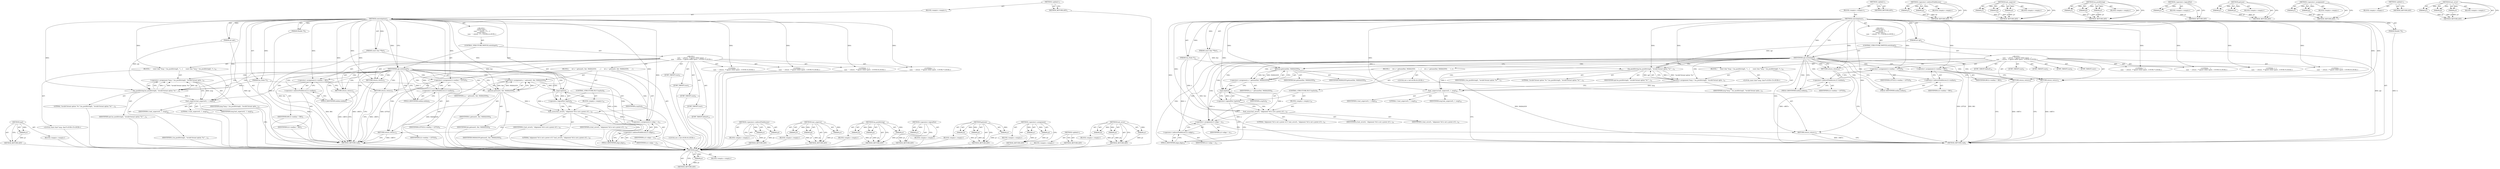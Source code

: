 digraph "luaL_error" {
vulnerable_125 [label=<(METHOD,isp2)>];
vulnerable_126 [label=<(PARAM,p1)>];
vulnerable_127 [label=<(BLOCK,&lt;empty&gt;,&lt;empty&gt;)>];
vulnerable_128 [label=<(METHOD_RETURN,ANY)>];
vulnerable_6 [label=<(METHOD,&lt;global&gt;)<SUB>1</SUB>>];
vulnerable_7 [label=<(BLOCK,&lt;empty&gt;,&lt;empty&gt;)<SUB>1</SUB>>];
vulnerable_8 [label=<(METHOD,controloptions)<SUB>1</SUB>>];
vulnerable_9 [label=<(PARAM,lua_State *L)<SUB>1</SUB>>];
vulnerable_10 [label=<(PARAM,int opt)<SUB>1</SUB>>];
vulnerable_11 [label=<(PARAM,const char **fmt)<SUB>1</SUB>>];
vulnerable_12 [label=<(PARAM,Header *h)<SUB>2</SUB>>];
vulnerable_13 [label="<(BLOCK,{
  switch (opt) {
    case  ' ': return;  /* i...,{
  switch (opt) {
    case  ' ': return;  /* i...)<SUB>2</SUB>>"];
vulnerable_14 [label=<(CONTROL_STRUCTURE,SWITCH,switch(opt))<SUB>3</SUB>>];
vulnerable_15 [label=<(IDENTIFIER,opt,switch(opt))<SUB>3</SUB>>];
vulnerable_16 [label="<(BLOCK,{
    case  ' ': return;  /* ignore white space...,{
    case  ' ': return;  /* ignore white space...)<SUB>3</SUB>>"];
vulnerable_17 [label=<(JUMP_TARGET,case)<SUB>4</SUB>>];
vulnerable_18 [label="<(LITERAL,' ',{
    case  ' ': return;  /* ignore white space...)<SUB>4</SUB>>"];
vulnerable_19 [label=<(RETURN,return;,return;)<SUB>4</SUB>>];
vulnerable_20 [label=<(JUMP_TARGET,case)<SUB>5</SUB>>];
vulnerable_21 [label="<(LITERAL,'&gt;',{
    case  ' ': return;  /* ignore white space...)<SUB>5</SUB>>"];
vulnerable_22 [label=<(&lt;operator&gt;.assignment,h-&gt;endian = BIG)<SUB>5</SUB>>];
vulnerable_23 [label=<(&lt;operator&gt;.indirectFieldAccess,h-&gt;endian)<SUB>5</SUB>>];
vulnerable_24 [label=<(IDENTIFIER,h,h-&gt;endian = BIG)<SUB>5</SUB>>];
vulnerable_25 [label=<(FIELD_IDENTIFIER,endian,endian)<SUB>5</SUB>>];
vulnerable_26 [label=<(IDENTIFIER,BIG,h-&gt;endian = BIG)<SUB>5</SUB>>];
vulnerable_27 [label=<(RETURN,return;,return;)<SUB>5</SUB>>];
vulnerable_28 [label=<(JUMP_TARGET,case)<SUB>6</SUB>>];
vulnerable_29 [label="<(LITERAL,'&lt;',{
    case  ' ': return;  /* ignore white space...)<SUB>6</SUB>>"];
vulnerable_30 [label=<(&lt;operator&gt;.assignment,h-&gt;endian = LITTLE)<SUB>6</SUB>>];
vulnerable_31 [label=<(&lt;operator&gt;.indirectFieldAccess,h-&gt;endian)<SUB>6</SUB>>];
vulnerable_32 [label=<(IDENTIFIER,h,h-&gt;endian = LITTLE)<SUB>6</SUB>>];
vulnerable_33 [label=<(FIELD_IDENTIFIER,endian,endian)<SUB>6</SUB>>];
vulnerable_34 [label=<(IDENTIFIER,LITTLE,h-&gt;endian = LITTLE)<SUB>6</SUB>>];
vulnerable_35 [label=<(RETURN,return;,return;)<SUB>6</SUB>>];
vulnerable_36 [label=<(JUMP_TARGET,case)<SUB>7</SUB>>];
vulnerable_37 [label="<(LITERAL,'!',{
    case  ' ': return;  /* ignore white space...)<SUB>7</SUB>>"];
vulnerable_38 [label=<(BLOCK,{
      int a = getnum(L, fmt, MAXALIGN);
     ...,{
      int a = getnum(L, fmt, MAXALIGN);
     ...)<SUB>7</SUB>>];
vulnerable_39 [label="<(LOCAL,int a: int)<SUB>8</SUB>>"];
vulnerable_40 [label=<(&lt;operator&gt;.assignment,a = getnum(L, fmt, MAXALIGN))<SUB>8</SUB>>];
vulnerable_41 [label=<(IDENTIFIER,a,a = getnum(L, fmt, MAXALIGN))<SUB>8</SUB>>];
vulnerable_42 [label=<(getnum,getnum(L, fmt, MAXALIGN))<SUB>8</SUB>>];
vulnerable_43 [label=<(IDENTIFIER,L,getnum(L, fmt, MAXALIGN))<SUB>8</SUB>>];
vulnerable_44 [label=<(IDENTIFIER,fmt,getnum(L, fmt, MAXALIGN))<SUB>8</SUB>>];
vulnerable_45 [label=<(IDENTIFIER,MAXALIGN,getnum(L, fmt, MAXALIGN))<SUB>8</SUB>>];
vulnerable_46 [label=<(CONTROL_STRUCTURE,IF,if (!isp2(a)))<SUB>9</SUB>>];
vulnerable_47 [label=<(&lt;operator&gt;.logicalNot,!isp2(a))<SUB>9</SUB>>];
vulnerable_48 [label=<(isp2,isp2(a))<SUB>9</SUB>>];
vulnerable_49 [label=<(IDENTIFIER,a,isp2(a))<SUB>9</SUB>>];
vulnerable_50 [label=<(BLOCK,&lt;empty&gt;,&lt;empty&gt;)<SUB>10</SUB>>];
vulnerable_51 [label=<(luaL_error,luaL_error(L, &quot;alignment %d is not a power of 2...)<SUB>10</SUB>>];
vulnerable_52 [label=<(IDENTIFIER,L,luaL_error(L, &quot;alignment %d is not a power of 2...)<SUB>10</SUB>>];
vulnerable_53 [label=<(LITERAL,&quot;alignment %d is not a power of 2&quot;,luaL_error(L, &quot;alignment %d is not a power of 2...)<SUB>10</SUB>>];
vulnerable_54 [label=<(IDENTIFIER,a,luaL_error(L, &quot;alignment %d is not a power of 2...)<SUB>10</SUB>>];
vulnerable_55 [label=<(&lt;operator&gt;.assignment,h-&gt;align = a)<SUB>11</SUB>>];
vulnerable_56 [label=<(&lt;operator&gt;.indirectFieldAccess,h-&gt;align)<SUB>11</SUB>>];
vulnerable_57 [label=<(IDENTIFIER,h,h-&gt;align = a)<SUB>11</SUB>>];
vulnerable_58 [label=<(FIELD_IDENTIFIER,align,align)<SUB>11</SUB>>];
vulnerable_59 [label=<(IDENTIFIER,a,h-&gt;align = a)<SUB>11</SUB>>];
vulnerable_60 [label=<(RETURN,return;,return;)<SUB>12</SUB>>];
vulnerable_61 [label=<(JUMP_TARGET,default)<SUB>14</SUB>>];
vulnerable_62 [label=<(BLOCK,{
      const char *msg = lua_pushfstring(L, &quot;i...,{
      const char *msg = lua_pushfstring(L, &quot;i...)<SUB>14</SUB>>];
vulnerable_63 [label="<(LOCAL,const char* msg: char*)<SUB>15</SUB>>"];
vulnerable_64 [label=<(&lt;operator&gt;.assignment,*msg = lua_pushfstring(L, &quot;invalid format optio...)<SUB>15</SUB>>];
vulnerable_65 [label=<(IDENTIFIER,msg,*msg = lua_pushfstring(L, &quot;invalid format optio...)<SUB>15</SUB>>];
vulnerable_66 [label=<(lua_pushfstring,lua_pushfstring(L, &quot;invalid format option '%c'&quot;...)<SUB>15</SUB>>];
vulnerable_67 [label=<(IDENTIFIER,L,lua_pushfstring(L, &quot;invalid format option '%c'&quot;...)<SUB>15</SUB>>];
vulnerable_68 [label=<(LITERAL,&quot;invalid format option '%c'&quot;,lua_pushfstring(L, &quot;invalid format option '%c'&quot;...)<SUB>15</SUB>>];
vulnerable_69 [label=<(IDENTIFIER,opt,lua_pushfstring(L, &quot;invalid format option '%c'&quot;...)<SUB>15</SUB>>];
vulnerable_70 [label=<(luaL_argerror,luaL_argerror(L, 1, msg))<SUB>16</SUB>>];
vulnerable_71 [label=<(IDENTIFIER,L,luaL_argerror(L, 1, msg))<SUB>16</SUB>>];
vulnerable_72 [label=<(LITERAL,1,luaL_argerror(L, 1, msg))<SUB>16</SUB>>];
vulnerable_73 [label=<(IDENTIFIER,msg,luaL_argerror(L, 1, msg))<SUB>16</SUB>>];
vulnerable_74 [label=<(METHOD_RETURN,void)<SUB>1</SUB>>];
vulnerable_76 [label=<(METHOD_RETURN,ANY)<SUB>1</SUB>>];
vulnerable_110 [label=<(METHOD,&lt;operator&gt;.indirectFieldAccess)>];
vulnerable_111 [label=<(PARAM,p1)>];
vulnerable_112 [label=<(PARAM,p2)>];
vulnerable_113 [label=<(BLOCK,&lt;empty&gt;,&lt;empty&gt;)>];
vulnerable_114 [label=<(METHOD_RETURN,ANY)>];
vulnerable_141 [label=<(METHOD,luaL_argerror)>];
vulnerable_142 [label=<(PARAM,p1)>];
vulnerable_143 [label=<(PARAM,p2)>];
vulnerable_144 [label=<(PARAM,p3)>];
vulnerable_145 [label=<(BLOCK,&lt;empty&gt;,&lt;empty&gt;)>];
vulnerable_146 [label=<(METHOD_RETURN,ANY)>];
vulnerable_135 [label=<(METHOD,lua_pushfstring)>];
vulnerable_136 [label=<(PARAM,p1)>];
vulnerable_137 [label=<(PARAM,p2)>];
vulnerable_138 [label=<(PARAM,p3)>];
vulnerable_139 [label=<(BLOCK,&lt;empty&gt;,&lt;empty&gt;)>];
vulnerable_140 [label=<(METHOD_RETURN,ANY)>];
vulnerable_121 [label=<(METHOD,&lt;operator&gt;.logicalNot)>];
vulnerable_122 [label=<(PARAM,p1)>];
vulnerable_123 [label=<(BLOCK,&lt;empty&gt;,&lt;empty&gt;)>];
vulnerable_124 [label=<(METHOD_RETURN,ANY)>];
vulnerable_115 [label=<(METHOD,getnum)>];
vulnerable_116 [label=<(PARAM,p1)>];
vulnerable_117 [label=<(PARAM,p2)>];
vulnerable_118 [label=<(PARAM,p3)>];
vulnerable_119 [label=<(BLOCK,&lt;empty&gt;,&lt;empty&gt;)>];
vulnerable_120 [label=<(METHOD_RETURN,ANY)>];
vulnerable_105 [label=<(METHOD,&lt;operator&gt;.assignment)>];
vulnerable_106 [label=<(PARAM,p1)>];
vulnerable_107 [label=<(PARAM,p2)>];
vulnerable_108 [label=<(BLOCK,&lt;empty&gt;,&lt;empty&gt;)>];
vulnerable_109 [label=<(METHOD_RETURN,ANY)>];
vulnerable_99 [label=<(METHOD,&lt;global&gt;)<SUB>1</SUB>>];
vulnerable_100 [label=<(BLOCK,&lt;empty&gt;,&lt;empty&gt;)>];
vulnerable_101 [label=<(METHOD_RETURN,ANY)>];
vulnerable_129 [label=<(METHOD,luaL_error)>];
vulnerable_130 [label=<(PARAM,p1)>];
vulnerable_131 [label=<(PARAM,p2)>];
vulnerable_132 [label=<(PARAM,p3)>];
vulnerable_133 [label=<(BLOCK,&lt;empty&gt;,&lt;empty&gt;)>];
vulnerable_134 [label=<(METHOD_RETURN,ANY)>];
fixed_123 [label=<(METHOD,isp2)>];
fixed_124 [label=<(PARAM,p1)>];
fixed_125 [label=<(BLOCK,&lt;empty&gt;,&lt;empty&gt;)>];
fixed_126 [label=<(METHOD_RETURN,ANY)>];
fixed_6 [label=<(METHOD,&lt;global&gt;)<SUB>1</SUB>>];
fixed_7 [label=<(BLOCK,&lt;empty&gt;,&lt;empty&gt;)<SUB>1</SUB>>];
fixed_8 [label=<(METHOD,controloptions)<SUB>1</SUB>>];
fixed_9 [label=<(PARAM,lua_State *L)<SUB>1</SUB>>];
fixed_10 [label=<(PARAM,int opt)<SUB>1</SUB>>];
fixed_11 [label=<(PARAM,const char **fmt)<SUB>1</SUB>>];
fixed_12 [label=<(PARAM,Header *h)<SUB>2</SUB>>];
fixed_13 [label="<(BLOCK,{
  switch (opt) {
    case  ' ': return;  /* i...,{
  switch (opt) {
    case  ' ': return;  /* i...)<SUB>2</SUB>>"];
fixed_14 [label=<(CONTROL_STRUCTURE,SWITCH,switch(opt))<SUB>3</SUB>>];
fixed_15 [label=<(IDENTIFIER,opt,switch(opt))<SUB>3</SUB>>];
fixed_16 [label="<(BLOCK,{
    case  ' ': return;  /* ignore white space...,{
    case  ' ': return;  /* ignore white space...)<SUB>3</SUB>>"];
fixed_17 [label=<(JUMP_TARGET,case)<SUB>4</SUB>>];
fixed_18 [label="<(LITERAL,' ',{
    case  ' ': return;  /* ignore white space...)<SUB>4</SUB>>"];
fixed_19 [label=<(RETURN,return;,return;)<SUB>4</SUB>>];
fixed_20 [label=<(JUMP_TARGET,case)<SUB>5</SUB>>];
fixed_21 [label="<(LITERAL,'&gt;',{
    case  ' ': return;  /* ignore white space...)<SUB>5</SUB>>"];
fixed_22 [label=<(&lt;operator&gt;.assignment,h-&gt;endian = BIG)<SUB>5</SUB>>];
fixed_23 [label=<(&lt;operator&gt;.indirectFieldAccess,h-&gt;endian)<SUB>5</SUB>>];
fixed_24 [label=<(IDENTIFIER,h,h-&gt;endian = BIG)<SUB>5</SUB>>];
fixed_25 [label=<(FIELD_IDENTIFIER,endian,endian)<SUB>5</SUB>>];
fixed_26 [label=<(IDENTIFIER,BIG,h-&gt;endian = BIG)<SUB>5</SUB>>];
fixed_27 [label=<(RETURN,return;,return;)<SUB>5</SUB>>];
fixed_28 [label=<(JUMP_TARGET,case)<SUB>6</SUB>>];
fixed_29 [label="<(LITERAL,'&lt;',{
    case  ' ': return;  /* ignore white space...)<SUB>6</SUB>>"];
fixed_30 [label=<(&lt;operator&gt;.assignment,h-&gt;endian = LITTLE)<SUB>6</SUB>>];
fixed_31 [label=<(&lt;operator&gt;.indirectFieldAccess,h-&gt;endian)<SUB>6</SUB>>];
fixed_32 [label=<(IDENTIFIER,h,h-&gt;endian = LITTLE)<SUB>6</SUB>>];
fixed_33 [label=<(FIELD_IDENTIFIER,endian,endian)<SUB>6</SUB>>];
fixed_34 [label=<(IDENTIFIER,LITTLE,h-&gt;endian = LITTLE)<SUB>6</SUB>>];
fixed_35 [label=<(RETURN,return;,return;)<SUB>6</SUB>>];
fixed_36 [label=<(JUMP_TARGET,case)<SUB>7</SUB>>];
fixed_37 [label="<(LITERAL,'!',{
    case  ' ': return;  /* ignore white space...)<SUB>7</SUB>>"];
fixed_38 [label=<(BLOCK,{
      int a = getnum(fmt, MAXALIGN);
       i...,{
      int a = getnum(fmt, MAXALIGN);
       i...)<SUB>7</SUB>>];
fixed_39 [label="<(LOCAL,int a: int)<SUB>8</SUB>>"];
fixed_40 [label=<(&lt;operator&gt;.assignment,a = getnum(fmt, MAXALIGN))<SUB>8</SUB>>];
fixed_41 [label=<(IDENTIFIER,a,a = getnum(fmt, MAXALIGN))<SUB>8</SUB>>];
fixed_42 [label=<(getnum,getnum(fmt, MAXALIGN))<SUB>8</SUB>>];
fixed_43 [label=<(IDENTIFIER,fmt,getnum(fmt, MAXALIGN))<SUB>8</SUB>>];
fixed_44 [label=<(IDENTIFIER,MAXALIGN,getnum(fmt, MAXALIGN))<SUB>8</SUB>>];
fixed_45 [label=<(CONTROL_STRUCTURE,IF,if (!isp2(a)))<SUB>9</SUB>>];
fixed_46 [label=<(&lt;operator&gt;.logicalNot,!isp2(a))<SUB>9</SUB>>];
fixed_47 [label=<(isp2,isp2(a))<SUB>9</SUB>>];
fixed_48 [label=<(IDENTIFIER,a,isp2(a))<SUB>9</SUB>>];
fixed_49 [label=<(BLOCK,&lt;empty&gt;,&lt;empty&gt;)<SUB>10</SUB>>];
fixed_50 [label=<(luaL_error,luaL_error(L, &quot;alignment %d is not a power of 2...)<SUB>10</SUB>>];
fixed_51 [label=<(IDENTIFIER,L,luaL_error(L, &quot;alignment %d is not a power of 2...)<SUB>10</SUB>>];
fixed_52 [label=<(LITERAL,&quot;alignment %d is not a power of 2&quot;,luaL_error(L, &quot;alignment %d is not a power of 2...)<SUB>10</SUB>>];
fixed_53 [label=<(IDENTIFIER,a,luaL_error(L, &quot;alignment %d is not a power of 2...)<SUB>10</SUB>>];
fixed_54 [label=<(&lt;operator&gt;.assignment,h-&gt;align = a)<SUB>11</SUB>>];
fixed_55 [label=<(&lt;operator&gt;.indirectFieldAccess,h-&gt;align)<SUB>11</SUB>>];
fixed_56 [label=<(IDENTIFIER,h,h-&gt;align = a)<SUB>11</SUB>>];
fixed_57 [label=<(FIELD_IDENTIFIER,align,align)<SUB>11</SUB>>];
fixed_58 [label=<(IDENTIFIER,a,h-&gt;align = a)<SUB>11</SUB>>];
fixed_59 [label=<(RETURN,return;,return;)<SUB>12</SUB>>];
fixed_60 [label=<(JUMP_TARGET,default)<SUB>14</SUB>>];
fixed_61 [label=<(BLOCK,{
      const char *msg = lua_pushfstring(L, &quot;i...,{
      const char *msg = lua_pushfstring(L, &quot;i...)<SUB>14</SUB>>];
fixed_62 [label="<(LOCAL,const char* msg: char*)<SUB>15</SUB>>"];
fixed_63 [label=<(&lt;operator&gt;.assignment,*msg = lua_pushfstring(L, &quot;invalid format optio...)<SUB>15</SUB>>];
fixed_64 [label=<(IDENTIFIER,msg,*msg = lua_pushfstring(L, &quot;invalid format optio...)<SUB>15</SUB>>];
fixed_65 [label=<(lua_pushfstring,lua_pushfstring(L, &quot;invalid format option '%c'&quot;...)<SUB>15</SUB>>];
fixed_66 [label=<(IDENTIFIER,L,lua_pushfstring(L, &quot;invalid format option '%c'&quot;...)<SUB>15</SUB>>];
fixed_67 [label=<(LITERAL,&quot;invalid format option '%c'&quot;,lua_pushfstring(L, &quot;invalid format option '%c'&quot;...)<SUB>15</SUB>>];
fixed_68 [label=<(IDENTIFIER,opt,lua_pushfstring(L, &quot;invalid format option '%c'&quot;...)<SUB>15</SUB>>];
fixed_69 [label=<(luaL_argerror,luaL_argerror(L, 1, msg))<SUB>16</SUB>>];
fixed_70 [label=<(IDENTIFIER,L,luaL_argerror(L, 1, msg))<SUB>16</SUB>>];
fixed_71 [label=<(LITERAL,1,luaL_argerror(L, 1, msg))<SUB>16</SUB>>];
fixed_72 [label=<(IDENTIFIER,msg,luaL_argerror(L, 1, msg))<SUB>16</SUB>>];
fixed_73 [label=<(METHOD_RETURN,void)<SUB>1</SUB>>];
fixed_75 [label=<(METHOD_RETURN,ANY)<SUB>1</SUB>>];
fixed_109 [label=<(METHOD,&lt;operator&gt;.indirectFieldAccess)>];
fixed_110 [label=<(PARAM,p1)>];
fixed_111 [label=<(PARAM,p2)>];
fixed_112 [label=<(BLOCK,&lt;empty&gt;,&lt;empty&gt;)>];
fixed_113 [label=<(METHOD_RETURN,ANY)>];
fixed_139 [label=<(METHOD,luaL_argerror)>];
fixed_140 [label=<(PARAM,p1)>];
fixed_141 [label=<(PARAM,p2)>];
fixed_142 [label=<(PARAM,p3)>];
fixed_143 [label=<(BLOCK,&lt;empty&gt;,&lt;empty&gt;)>];
fixed_144 [label=<(METHOD_RETURN,ANY)>];
fixed_133 [label=<(METHOD,lua_pushfstring)>];
fixed_134 [label=<(PARAM,p1)>];
fixed_135 [label=<(PARAM,p2)>];
fixed_136 [label=<(PARAM,p3)>];
fixed_137 [label=<(BLOCK,&lt;empty&gt;,&lt;empty&gt;)>];
fixed_138 [label=<(METHOD_RETURN,ANY)>];
fixed_119 [label=<(METHOD,&lt;operator&gt;.logicalNot)>];
fixed_120 [label=<(PARAM,p1)>];
fixed_121 [label=<(BLOCK,&lt;empty&gt;,&lt;empty&gt;)>];
fixed_122 [label=<(METHOD_RETURN,ANY)>];
fixed_114 [label=<(METHOD,getnum)>];
fixed_115 [label=<(PARAM,p1)>];
fixed_116 [label=<(PARAM,p2)>];
fixed_117 [label=<(BLOCK,&lt;empty&gt;,&lt;empty&gt;)>];
fixed_118 [label=<(METHOD_RETURN,ANY)>];
fixed_104 [label=<(METHOD,&lt;operator&gt;.assignment)>];
fixed_105 [label=<(PARAM,p1)>];
fixed_106 [label=<(PARAM,p2)>];
fixed_107 [label=<(BLOCK,&lt;empty&gt;,&lt;empty&gt;)>];
fixed_108 [label=<(METHOD_RETURN,ANY)>];
fixed_98 [label=<(METHOD,&lt;global&gt;)<SUB>1</SUB>>];
fixed_99 [label=<(BLOCK,&lt;empty&gt;,&lt;empty&gt;)>];
fixed_100 [label=<(METHOD_RETURN,ANY)>];
fixed_127 [label=<(METHOD,luaL_error)>];
fixed_128 [label=<(PARAM,p1)>];
fixed_129 [label=<(PARAM,p2)>];
fixed_130 [label=<(PARAM,p3)>];
fixed_131 [label=<(BLOCK,&lt;empty&gt;,&lt;empty&gt;)>];
fixed_132 [label=<(METHOD_RETURN,ANY)>];
vulnerable_125 -> vulnerable_126  [key=0, label="AST: "];
vulnerable_125 -> vulnerable_126  [key=1, label="DDG: "];
vulnerable_125 -> vulnerable_127  [key=0, label="AST: "];
vulnerable_125 -> vulnerable_128  [key=0, label="AST: "];
vulnerable_125 -> vulnerable_128  [key=1, label="CFG: "];
vulnerable_126 -> vulnerable_128  [key=0, label="DDG: p1"];
vulnerable_127 -> fixed_123  [key=0];
vulnerable_128 -> fixed_123  [key=0];
vulnerable_6 -> vulnerable_7  [key=0, label="AST: "];
vulnerable_6 -> vulnerable_76  [key=0, label="AST: "];
vulnerable_6 -> vulnerable_76  [key=1, label="CFG: "];
vulnerable_7 -> vulnerable_8  [key=0, label="AST: "];
vulnerable_8 -> vulnerable_9  [key=0, label="AST: "];
vulnerable_8 -> vulnerable_9  [key=1, label="DDG: "];
vulnerable_8 -> vulnerable_10  [key=0, label="AST: "];
vulnerable_8 -> vulnerable_10  [key=1, label="DDG: "];
vulnerable_8 -> vulnerable_11  [key=0, label="AST: "];
vulnerable_8 -> vulnerable_11  [key=1, label="DDG: "];
vulnerable_8 -> vulnerable_12  [key=0, label="AST: "];
vulnerable_8 -> vulnerable_12  [key=1, label="DDG: "];
vulnerable_8 -> vulnerable_13  [key=0, label="AST: "];
vulnerable_8 -> vulnerable_74  [key=0, label="AST: "];
vulnerable_8 -> vulnerable_15  [key=0, label="CFG: "];
vulnerable_8 -> vulnerable_15  [key=1, label="DDG: "];
vulnerable_8 -> vulnerable_18  [key=0, label="DDG: "];
vulnerable_8 -> vulnerable_19  [key=0, label="DDG: "];
vulnerable_8 -> vulnerable_21  [key=0, label="DDG: "];
vulnerable_8 -> vulnerable_22  [key=0, label="DDG: "];
vulnerable_8 -> vulnerable_27  [key=0, label="DDG: "];
vulnerable_8 -> vulnerable_29  [key=0, label="DDG: "];
vulnerable_8 -> vulnerable_30  [key=0, label="DDG: "];
vulnerable_8 -> vulnerable_35  [key=0, label="DDG: "];
vulnerable_8 -> vulnerable_37  [key=0, label="DDG: "];
vulnerable_8 -> vulnerable_62  [key=0, label="DDG: "];
vulnerable_8 -> vulnerable_55  [key=0, label="DDG: "];
vulnerable_8 -> vulnerable_60  [key=0, label="DDG: "];
vulnerable_8 -> vulnerable_70  [key=0, label="DDG: "];
vulnerable_8 -> vulnerable_42  [key=0, label="DDG: "];
vulnerable_8 -> vulnerable_66  [key=0, label="DDG: "];
vulnerable_8 -> vulnerable_48  [key=0, label="DDG: "];
vulnerable_8 -> vulnerable_51  [key=0, label="DDG: "];
vulnerable_9 -> vulnerable_74  [key=0, label="DDG: L"];
vulnerable_9 -> vulnerable_42  [key=0, label="DDG: L"];
vulnerable_9 -> vulnerable_66  [key=0, label="DDG: L"];
vulnerable_10 -> vulnerable_74  [key=0, label="DDG: opt"];
vulnerable_10 -> vulnerable_66  [key=0, label="DDG: opt"];
vulnerable_11 -> vulnerable_74  [key=0, label="DDG: fmt"];
vulnerable_11 -> vulnerable_42  [key=0, label="DDG: fmt"];
vulnerable_12 -> vulnerable_74  [key=0, label="DDG: h"];
vulnerable_13 -> vulnerable_14  [key=0, label="AST: "];
vulnerable_14 -> vulnerable_15  [key=0, label="AST: "];
vulnerable_14 -> vulnerable_16  [key=0, label="AST: "];
vulnerable_15 -> vulnerable_19  [key=0, label="CFG: "];
vulnerable_15 -> vulnerable_19  [key=1, label="CDG: "];
vulnerable_15 -> vulnerable_25  [key=0, label="CFG: "];
vulnerable_15 -> vulnerable_25  [key=1, label="CDG: "];
vulnerable_15 -> vulnerable_33  [key=0, label="CFG: "];
vulnerable_15 -> vulnerable_33  [key=1, label="CDG: "];
vulnerable_15 -> vulnerable_42  [key=0, label="CFG: "];
vulnerable_15 -> vulnerable_42  [key=1, label="CDG: "];
vulnerable_15 -> vulnerable_66  [key=0, label="CFG: "];
vulnerable_15 -> vulnerable_66  [key=1, label="CDG: "];
vulnerable_15 -> vulnerable_47  [key=0, label="CDG: "];
vulnerable_15 -> vulnerable_30  [key=0, label="CDG: "];
vulnerable_15 -> vulnerable_48  [key=0, label="CDG: "];
vulnerable_15 -> vulnerable_60  [key=0, label="CDG: "];
vulnerable_15 -> vulnerable_64  [key=0, label="CDG: "];
vulnerable_15 -> vulnerable_56  [key=0, label="CDG: "];
vulnerable_15 -> vulnerable_22  [key=0, label="CDG: "];
vulnerable_15 -> vulnerable_27  [key=0, label="CDG: "];
vulnerable_15 -> vulnerable_40  [key=0, label="CDG: "];
vulnerable_15 -> vulnerable_35  [key=0, label="CDG: "];
vulnerable_15 -> vulnerable_58  [key=0, label="CDG: "];
vulnerable_15 -> vulnerable_23  [key=0, label="CDG: "];
vulnerable_15 -> vulnerable_70  [key=0, label="CDG: "];
vulnerable_15 -> vulnerable_55  [key=0, label="CDG: "];
vulnerable_15 -> vulnerable_31  [key=0, label="CDG: "];
vulnerable_16 -> vulnerable_17  [key=0, label="AST: "];
vulnerable_16 -> vulnerable_18  [key=0, label="AST: "];
vulnerable_16 -> vulnerable_19  [key=0, label="AST: "];
vulnerable_16 -> vulnerable_20  [key=0, label="AST: "];
vulnerable_16 -> vulnerable_21  [key=0, label="AST: "];
vulnerable_16 -> vulnerable_22  [key=0, label="AST: "];
vulnerable_16 -> vulnerable_27  [key=0, label="AST: "];
vulnerable_16 -> vulnerable_28  [key=0, label="AST: "];
vulnerable_16 -> vulnerable_29  [key=0, label="AST: "];
vulnerable_16 -> vulnerable_30  [key=0, label="AST: "];
vulnerable_16 -> vulnerable_35  [key=0, label="AST: "];
vulnerable_16 -> vulnerable_36  [key=0, label="AST: "];
vulnerable_16 -> vulnerable_37  [key=0, label="AST: "];
vulnerable_16 -> vulnerable_38  [key=0, label="AST: "];
vulnerable_16 -> vulnerable_61  [key=0, label="AST: "];
vulnerable_16 -> vulnerable_62  [key=0, label="AST: "];
vulnerable_17 -> fixed_123  [key=0];
vulnerable_18 -> fixed_123  [key=0];
vulnerable_19 -> vulnerable_74  [key=0, label="CFG: "];
vulnerable_19 -> vulnerable_74  [key=1, label="DDG: &lt;RET&gt;"];
vulnerable_20 -> fixed_123  [key=0];
vulnerable_21 -> fixed_123  [key=0];
vulnerable_22 -> vulnerable_23  [key=0, label="AST: "];
vulnerable_22 -> vulnerable_26  [key=0, label="AST: "];
vulnerable_22 -> vulnerable_27  [key=0, label="CFG: "];
vulnerable_22 -> vulnerable_74  [key=0, label="DDG: BIG"];
vulnerable_23 -> vulnerable_24  [key=0, label="AST: "];
vulnerable_23 -> vulnerable_25  [key=0, label="AST: "];
vulnerable_23 -> vulnerable_22  [key=0, label="CFG: "];
vulnerable_24 -> fixed_123  [key=0];
vulnerable_25 -> vulnerable_23  [key=0, label="CFG: "];
vulnerable_26 -> fixed_123  [key=0];
vulnerable_27 -> vulnerable_74  [key=0, label="CFG: "];
vulnerable_27 -> vulnerable_74  [key=1, label="DDG: &lt;RET&gt;"];
vulnerable_28 -> fixed_123  [key=0];
vulnerable_29 -> fixed_123  [key=0];
vulnerable_30 -> vulnerable_31  [key=0, label="AST: "];
vulnerable_30 -> vulnerable_34  [key=0, label="AST: "];
vulnerable_30 -> vulnerable_35  [key=0, label="CFG: "];
vulnerable_30 -> vulnerable_74  [key=0, label="DDG: LITTLE"];
vulnerable_31 -> vulnerable_32  [key=0, label="AST: "];
vulnerable_31 -> vulnerable_33  [key=0, label="AST: "];
vulnerable_31 -> vulnerable_30  [key=0, label="CFG: "];
vulnerable_32 -> fixed_123  [key=0];
vulnerable_33 -> vulnerable_31  [key=0, label="CFG: "];
vulnerable_34 -> fixed_123  [key=0];
vulnerable_35 -> vulnerable_74  [key=0, label="CFG: "];
vulnerable_35 -> vulnerable_74  [key=1, label="DDG: &lt;RET&gt;"];
vulnerable_36 -> fixed_123  [key=0];
vulnerable_37 -> fixed_123  [key=0];
vulnerable_38 -> vulnerable_39  [key=0, label="AST: "];
vulnerable_38 -> vulnerable_40  [key=0, label="AST: "];
vulnerable_38 -> vulnerable_46  [key=0, label="AST: "];
vulnerable_38 -> vulnerable_55  [key=0, label="AST: "];
vulnerable_38 -> vulnerable_60  [key=0, label="AST: "];
vulnerable_39 -> fixed_123  [key=0];
vulnerable_40 -> vulnerable_41  [key=0, label="AST: "];
vulnerable_40 -> vulnerable_42  [key=0, label="AST: "];
vulnerable_40 -> vulnerable_48  [key=0, label="CFG: "];
vulnerable_40 -> vulnerable_48  [key=1, label="DDG: a"];
vulnerable_41 -> fixed_123  [key=0];
vulnerable_42 -> vulnerable_43  [key=0, label="AST: "];
vulnerable_42 -> vulnerable_44  [key=0, label="AST: "];
vulnerable_42 -> vulnerable_45  [key=0, label="AST: "];
vulnerable_42 -> vulnerable_40  [key=0, label="CFG: "];
vulnerable_42 -> vulnerable_40  [key=1, label="DDG: L"];
vulnerable_42 -> vulnerable_40  [key=2, label="DDG: fmt"];
vulnerable_42 -> vulnerable_40  [key=3, label="DDG: MAXALIGN"];
vulnerable_42 -> vulnerable_74  [key=0, label="DDG: MAXALIGN"];
vulnerable_42 -> vulnerable_51  [key=0, label="DDG: L"];
vulnerable_43 -> fixed_123  [key=0];
vulnerable_44 -> fixed_123  [key=0];
vulnerable_45 -> fixed_123  [key=0];
vulnerable_46 -> vulnerable_47  [key=0, label="AST: "];
vulnerable_46 -> vulnerable_50  [key=0, label="AST: "];
vulnerable_47 -> vulnerable_48  [key=0, label="AST: "];
vulnerable_47 -> vulnerable_51  [key=0, label="CFG: "];
vulnerable_47 -> vulnerable_51  [key=1, label="CDG: "];
vulnerable_47 -> vulnerable_58  [key=0, label="CFG: "];
vulnerable_48 -> vulnerable_49  [key=0, label="AST: "];
vulnerable_48 -> vulnerable_47  [key=0, label="CFG: "];
vulnerable_48 -> vulnerable_47  [key=1, label="DDG: a"];
vulnerable_48 -> vulnerable_55  [key=0, label="DDG: a"];
vulnerable_48 -> vulnerable_51  [key=0, label="DDG: a"];
vulnerable_49 -> fixed_123  [key=0];
vulnerable_50 -> vulnerable_51  [key=0, label="AST: "];
vulnerable_51 -> vulnerable_52  [key=0, label="AST: "];
vulnerable_51 -> vulnerable_53  [key=0, label="AST: "];
vulnerable_51 -> vulnerable_54  [key=0, label="AST: "];
vulnerable_51 -> vulnerable_58  [key=0, label="CFG: "];
vulnerable_51 -> vulnerable_55  [key=0, label="DDG: a"];
vulnerable_52 -> fixed_123  [key=0];
vulnerable_53 -> fixed_123  [key=0];
vulnerable_54 -> fixed_123  [key=0];
vulnerable_55 -> vulnerable_56  [key=0, label="AST: "];
vulnerable_55 -> vulnerable_59  [key=0, label="AST: "];
vulnerable_55 -> vulnerable_60  [key=0, label="CFG: "];
vulnerable_56 -> vulnerable_57  [key=0, label="AST: "];
vulnerable_56 -> vulnerable_58  [key=0, label="AST: "];
vulnerable_56 -> vulnerable_55  [key=0, label="CFG: "];
vulnerable_57 -> fixed_123  [key=0];
vulnerable_58 -> vulnerable_56  [key=0, label="CFG: "];
vulnerable_59 -> fixed_123  [key=0];
vulnerable_60 -> vulnerable_74  [key=0, label="CFG: "];
vulnerable_60 -> vulnerable_74  [key=1, label="DDG: &lt;RET&gt;"];
vulnerable_61 -> fixed_123  [key=0];
vulnerable_62 -> vulnerable_63  [key=0, label="AST: "];
vulnerable_62 -> vulnerable_64  [key=0, label="AST: "];
vulnerable_62 -> vulnerable_70  [key=0, label="AST: "];
vulnerable_63 -> fixed_123  [key=0];
vulnerable_64 -> vulnerable_65  [key=0, label="AST: "];
vulnerable_64 -> vulnerable_66  [key=0, label="AST: "];
vulnerable_64 -> vulnerable_70  [key=0, label="CFG: "];
vulnerable_64 -> vulnerable_70  [key=1, label="DDG: msg"];
vulnerable_65 -> fixed_123  [key=0];
vulnerable_66 -> vulnerable_67  [key=0, label="AST: "];
vulnerable_66 -> vulnerable_68  [key=0, label="AST: "];
vulnerable_66 -> vulnerable_69  [key=0, label="AST: "];
vulnerable_66 -> vulnerable_64  [key=0, label="CFG: "];
vulnerable_66 -> vulnerable_64  [key=1, label="DDG: L"];
vulnerable_66 -> vulnerable_64  [key=2, label="DDG: &quot;invalid format option '%c'&quot;"];
vulnerable_66 -> vulnerable_64  [key=3, label="DDG: opt"];
vulnerable_66 -> vulnerable_70  [key=0, label="DDG: L"];
vulnerable_67 -> fixed_123  [key=0];
vulnerable_68 -> fixed_123  [key=0];
vulnerable_69 -> fixed_123  [key=0];
vulnerable_70 -> vulnerable_71  [key=0, label="AST: "];
vulnerable_70 -> vulnerable_72  [key=0, label="AST: "];
vulnerable_70 -> vulnerable_73  [key=0, label="AST: "];
vulnerable_70 -> vulnerable_74  [key=0, label="CFG: "];
vulnerable_71 -> fixed_123  [key=0];
vulnerable_72 -> fixed_123  [key=0];
vulnerable_73 -> fixed_123  [key=0];
vulnerable_74 -> fixed_123  [key=0];
vulnerable_76 -> fixed_123  [key=0];
vulnerable_110 -> vulnerable_111  [key=0, label="AST: "];
vulnerable_110 -> vulnerable_111  [key=1, label="DDG: "];
vulnerable_110 -> vulnerable_113  [key=0, label="AST: "];
vulnerable_110 -> vulnerable_112  [key=0, label="AST: "];
vulnerable_110 -> vulnerable_112  [key=1, label="DDG: "];
vulnerable_110 -> vulnerable_114  [key=0, label="AST: "];
vulnerable_110 -> vulnerable_114  [key=1, label="CFG: "];
vulnerable_111 -> vulnerable_114  [key=0, label="DDG: p1"];
vulnerable_112 -> vulnerable_114  [key=0, label="DDG: p2"];
vulnerable_113 -> fixed_123  [key=0];
vulnerable_114 -> fixed_123  [key=0];
vulnerable_141 -> vulnerable_142  [key=0, label="AST: "];
vulnerable_141 -> vulnerable_142  [key=1, label="DDG: "];
vulnerable_141 -> vulnerable_145  [key=0, label="AST: "];
vulnerable_141 -> vulnerable_143  [key=0, label="AST: "];
vulnerable_141 -> vulnerable_143  [key=1, label="DDG: "];
vulnerable_141 -> vulnerable_146  [key=0, label="AST: "];
vulnerable_141 -> vulnerable_146  [key=1, label="CFG: "];
vulnerable_141 -> vulnerable_144  [key=0, label="AST: "];
vulnerable_141 -> vulnerable_144  [key=1, label="DDG: "];
vulnerable_142 -> vulnerable_146  [key=0, label="DDG: p1"];
vulnerable_143 -> vulnerable_146  [key=0, label="DDG: p2"];
vulnerable_144 -> vulnerable_146  [key=0, label="DDG: p3"];
vulnerable_145 -> fixed_123  [key=0];
vulnerable_146 -> fixed_123  [key=0];
vulnerable_135 -> vulnerable_136  [key=0, label="AST: "];
vulnerable_135 -> vulnerable_136  [key=1, label="DDG: "];
vulnerable_135 -> vulnerable_139  [key=0, label="AST: "];
vulnerable_135 -> vulnerable_137  [key=0, label="AST: "];
vulnerable_135 -> vulnerable_137  [key=1, label="DDG: "];
vulnerable_135 -> vulnerable_140  [key=0, label="AST: "];
vulnerable_135 -> vulnerable_140  [key=1, label="CFG: "];
vulnerable_135 -> vulnerable_138  [key=0, label="AST: "];
vulnerable_135 -> vulnerable_138  [key=1, label="DDG: "];
vulnerable_136 -> vulnerable_140  [key=0, label="DDG: p1"];
vulnerable_137 -> vulnerable_140  [key=0, label="DDG: p2"];
vulnerable_138 -> vulnerable_140  [key=0, label="DDG: p3"];
vulnerable_139 -> fixed_123  [key=0];
vulnerable_140 -> fixed_123  [key=0];
vulnerable_121 -> vulnerable_122  [key=0, label="AST: "];
vulnerable_121 -> vulnerable_122  [key=1, label="DDG: "];
vulnerable_121 -> vulnerable_123  [key=0, label="AST: "];
vulnerable_121 -> vulnerable_124  [key=0, label="AST: "];
vulnerable_121 -> vulnerable_124  [key=1, label="CFG: "];
vulnerable_122 -> vulnerable_124  [key=0, label="DDG: p1"];
vulnerable_123 -> fixed_123  [key=0];
vulnerable_124 -> fixed_123  [key=0];
vulnerable_115 -> vulnerable_116  [key=0, label="AST: "];
vulnerable_115 -> vulnerable_116  [key=1, label="DDG: "];
vulnerable_115 -> vulnerable_119  [key=0, label="AST: "];
vulnerable_115 -> vulnerable_117  [key=0, label="AST: "];
vulnerable_115 -> vulnerable_117  [key=1, label="DDG: "];
vulnerable_115 -> vulnerable_120  [key=0, label="AST: "];
vulnerable_115 -> vulnerable_120  [key=1, label="CFG: "];
vulnerable_115 -> vulnerable_118  [key=0, label="AST: "];
vulnerable_115 -> vulnerable_118  [key=1, label="DDG: "];
vulnerable_116 -> vulnerable_120  [key=0, label="DDG: p1"];
vulnerable_117 -> vulnerable_120  [key=0, label="DDG: p2"];
vulnerable_118 -> vulnerable_120  [key=0, label="DDG: p3"];
vulnerable_119 -> fixed_123  [key=0];
vulnerable_120 -> fixed_123  [key=0];
vulnerable_105 -> vulnerable_106  [key=0, label="AST: "];
vulnerable_105 -> vulnerable_106  [key=1, label="DDG: "];
vulnerable_105 -> vulnerable_108  [key=0, label="AST: "];
vulnerable_105 -> vulnerable_107  [key=0, label="AST: "];
vulnerable_105 -> vulnerable_107  [key=1, label="DDG: "];
vulnerable_105 -> vulnerable_109  [key=0, label="AST: "];
vulnerable_105 -> vulnerable_109  [key=1, label="CFG: "];
vulnerable_106 -> vulnerable_109  [key=0, label="DDG: p1"];
vulnerable_107 -> vulnerable_109  [key=0, label="DDG: p2"];
vulnerable_108 -> fixed_123  [key=0];
vulnerable_109 -> fixed_123  [key=0];
vulnerable_99 -> vulnerable_100  [key=0, label="AST: "];
vulnerable_99 -> vulnerable_101  [key=0, label="AST: "];
vulnerable_99 -> vulnerable_101  [key=1, label="CFG: "];
vulnerable_100 -> fixed_123  [key=0];
vulnerable_101 -> fixed_123  [key=0];
vulnerable_129 -> vulnerable_130  [key=0, label="AST: "];
vulnerable_129 -> vulnerable_130  [key=1, label="DDG: "];
vulnerable_129 -> vulnerable_133  [key=0, label="AST: "];
vulnerable_129 -> vulnerable_131  [key=0, label="AST: "];
vulnerable_129 -> vulnerable_131  [key=1, label="DDG: "];
vulnerable_129 -> vulnerable_134  [key=0, label="AST: "];
vulnerable_129 -> vulnerable_134  [key=1, label="CFG: "];
vulnerable_129 -> vulnerable_132  [key=0, label="AST: "];
vulnerable_129 -> vulnerable_132  [key=1, label="DDG: "];
vulnerable_130 -> vulnerable_134  [key=0, label="DDG: p1"];
vulnerable_131 -> vulnerable_134  [key=0, label="DDG: p2"];
vulnerable_132 -> vulnerable_134  [key=0, label="DDG: p3"];
vulnerable_133 -> fixed_123  [key=0];
vulnerable_134 -> fixed_123  [key=0];
fixed_123 -> fixed_124  [key=0, label="AST: "];
fixed_123 -> fixed_124  [key=1, label="DDG: "];
fixed_123 -> fixed_125  [key=0, label="AST: "];
fixed_123 -> fixed_126  [key=0, label="AST: "];
fixed_123 -> fixed_126  [key=1, label="CFG: "];
fixed_124 -> fixed_126  [key=0, label="DDG: p1"];
fixed_6 -> fixed_7  [key=0, label="AST: "];
fixed_6 -> fixed_75  [key=0, label="AST: "];
fixed_6 -> fixed_75  [key=1, label="CFG: "];
fixed_7 -> fixed_8  [key=0, label="AST: "];
fixed_8 -> fixed_9  [key=0, label="AST: "];
fixed_8 -> fixed_9  [key=1, label="DDG: "];
fixed_8 -> fixed_10  [key=0, label="AST: "];
fixed_8 -> fixed_10  [key=1, label="DDG: "];
fixed_8 -> fixed_11  [key=0, label="AST: "];
fixed_8 -> fixed_11  [key=1, label="DDG: "];
fixed_8 -> fixed_12  [key=0, label="AST: "];
fixed_8 -> fixed_12  [key=1, label="DDG: "];
fixed_8 -> fixed_13  [key=0, label="AST: "];
fixed_8 -> fixed_73  [key=0, label="AST: "];
fixed_8 -> fixed_15  [key=0, label="CFG: "];
fixed_8 -> fixed_15  [key=1, label="DDG: "];
fixed_8 -> fixed_18  [key=0, label="DDG: "];
fixed_8 -> fixed_19  [key=0, label="DDG: "];
fixed_8 -> fixed_21  [key=0, label="DDG: "];
fixed_8 -> fixed_22  [key=0, label="DDG: "];
fixed_8 -> fixed_27  [key=0, label="DDG: "];
fixed_8 -> fixed_29  [key=0, label="DDG: "];
fixed_8 -> fixed_30  [key=0, label="DDG: "];
fixed_8 -> fixed_35  [key=0, label="DDG: "];
fixed_8 -> fixed_37  [key=0, label="DDG: "];
fixed_8 -> fixed_61  [key=0, label="DDG: "];
fixed_8 -> fixed_54  [key=0, label="DDG: "];
fixed_8 -> fixed_59  [key=0, label="DDG: "];
fixed_8 -> fixed_69  [key=0, label="DDG: "];
fixed_8 -> fixed_42  [key=0, label="DDG: "];
fixed_8 -> fixed_65  [key=0, label="DDG: "];
fixed_8 -> fixed_47  [key=0, label="DDG: "];
fixed_8 -> fixed_50  [key=0, label="DDG: "];
fixed_9 -> fixed_73  [key=0, label="DDG: L"];
fixed_9 -> fixed_65  [key=0, label="DDG: L"];
fixed_9 -> fixed_50  [key=0, label="DDG: L"];
fixed_10 -> fixed_73  [key=0, label="DDG: opt"];
fixed_10 -> fixed_65  [key=0, label="DDG: opt"];
fixed_11 -> fixed_73  [key=0, label="DDG: fmt"];
fixed_11 -> fixed_42  [key=0, label="DDG: fmt"];
fixed_12 -> fixed_73  [key=0, label="DDG: h"];
fixed_13 -> fixed_14  [key=0, label="AST: "];
fixed_14 -> fixed_15  [key=0, label="AST: "];
fixed_14 -> fixed_16  [key=0, label="AST: "];
fixed_15 -> fixed_19  [key=0, label="CFG: "];
fixed_15 -> fixed_19  [key=1, label="CDG: "];
fixed_15 -> fixed_25  [key=0, label="CFG: "];
fixed_15 -> fixed_25  [key=1, label="CDG: "];
fixed_15 -> fixed_33  [key=0, label="CFG: "];
fixed_15 -> fixed_33  [key=1, label="CDG: "];
fixed_15 -> fixed_42  [key=0, label="CFG: "];
fixed_15 -> fixed_42  [key=1, label="CDG: "];
fixed_15 -> fixed_65  [key=0, label="CFG: "];
fixed_15 -> fixed_65  [key=1, label="CDG: "];
fixed_15 -> fixed_47  [key=0, label="CDG: "];
fixed_15 -> fixed_30  [key=0, label="CDG: "];
fixed_15 -> fixed_57  [key=0, label="CDG: "];
fixed_15 -> fixed_46  [key=0, label="CDG: "];
fixed_15 -> fixed_69  [key=0, label="CDG: "];
fixed_15 -> fixed_22  [key=0, label="CDG: "];
fixed_15 -> fixed_27  [key=0, label="CDG: "];
fixed_15 -> fixed_40  [key=0, label="CDG: "];
fixed_15 -> fixed_59  [key=0, label="CDG: "];
fixed_15 -> fixed_35  [key=0, label="CDG: "];
fixed_15 -> fixed_54  [key=0, label="CDG: "];
fixed_15 -> fixed_23  [key=0, label="CDG: "];
fixed_15 -> fixed_63  [key=0, label="CDG: "];
fixed_15 -> fixed_55  [key=0, label="CDG: "];
fixed_15 -> fixed_31  [key=0, label="CDG: "];
fixed_16 -> fixed_17  [key=0, label="AST: "];
fixed_16 -> fixed_18  [key=0, label="AST: "];
fixed_16 -> fixed_19  [key=0, label="AST: "];
fixed_16 -> fixed_20  [key=0, label="AST: "];
fixed_16 -> fixed_21  [key=0, label="AST: "];
fixed_16 -> fixed_22  [key=0, label="AST: "];
fixed_16 -> fixed_27  [key=0, label="AST: "];
fixed_16 -> fixed_28  [key=0, label="AST: "];
fixed_16 -> fixed_29  [key=0, label="AST: "];
fixed_16 -> fixed_30  [key=0, label="AST: "];
fixed_16 -> fixed_35  [key=0, label="AST: "];
fixed_16 -> fixed_36  [key=0, label="AST: "];
fixed_16 -> fixed_37  [key=0, label="AST: "];
fixed_16 -> fixed_38  [key=0, label="AST: "];
fixed_16 -> fixed_60  [key=0, label="AST: "];
fixed_16 -> fixed_61  [key=0, label="AST: "];
fixed_19 -> fixed_73  [key=0, label="CFG: "];
fixed_19 -> fixed_73  [key=1, label="DDG: &lt;RET&gt;"];
fixed_22 -> fixed_23  [key=0, label="AST: "];
fixed_22 -> fixed_26  [key=0, label="AST: "];
fixed_22 -> fixed_27  [key=0, label="CFG: "];
fixed_22 -> fixed_73  [key=0, label="DDG: BIG"];
fixed_23 -> fixed_24  [key=0, label="AST: "];
fixed_23 -> fixed_25  [key=0, label="AST: "];
fixed_23 -> fixed_22  [key=0, label="CFG: "];
fixed_25 -> fixed_23  [key=0, label="CFG: "];
fixed_27 -> fixed_73  [key=0, label="CFG: "];
fixed_27 -> fixed_73  [key=1, label="DDG: &lt;RET&gt;"];
fixed_30 -> fixed_31  [key=0, label="AST: "];
fixed_30 -> fixed_34  [key=0, label="AST: "];
fixed_30 -> fixed_35  [key=0, label="CFG: "];
fixed_30 -> fixed_73  [key=0, label="DDG: LITTLE"];
fixed_31 -> fixed_32  [key=0, label="AST: "];
fixed_31 -> fixed_33  [key=0, label="AST: "];
fixed_31 -> fixed_30  [key=0, label="CFG: "];
fixed_33 -> fixed_31  [key=0, label="CFG: "];
fixed_35 -> fixed_73  [key=0, label="CFG: "];
fixed_35 -> fixed_73  [key=1, label="DDG: &lt;RET&gt;"];
fixed_38 -> fixed_39  [key=0, label="AST: "];
fixed_38 -> fixed_40  [key=0, label="AST: "];
fixed_38 -> fixed_45  [key=0, label="AST: "];
fixed_38 -> fixed_54  [key=0, label="AST: "];
fixed_38 -> fixed_59  [key=0, label="AST: "];
fixed_40 -> fixed_41  [key=0, label="AST: "];
fixed_40 -> fixed_42  [key=0, label="AST: "];
fixed_40 -> fixed_47  [key=0, label="CFG: "];
fixed_40 -> fixed_47  [key=1, label="DDG: a"];
fixed_42 -> fixed_43  [key=0, label="AST: "];
fixed_42 -> fixed_44  [key=0, label="AST: "];
fixed_42 -> fixed_40  [key=0, label="CFG: "];
fixed_42 -> fixed_40  [key=1, label="DDG: fmt"];
fixed_42 -> fixed_40  [key=2, label="DDG: MAXALIGN"];
fixed_42 -> fixed_73  [key=0, label="DDG: MAXALIGN"];
fixed_45 -> fixed_46  [key=0, label="AST: "];
fixed_45 -> fixed_49  [key=0, label="AST: "];
fixed_46 -> fixed_47  [key=0, label="AST: "];
fixed_46 -> fixed_50  [key=0, label="CFG: "];
fixed_46 -> fixed_50  [key=1, label="CDG: "];
fixed_46 -> fixed_57  [key=0, label="CFG: "];
fixed_47 -> fixed_48  [key=0, label="AST: "];
fixed_47 -> fixed_46  [key=0, label="CFG: "];
fixed_47 -> fixed_46  [key=1, label="DDG: a"];
fixed_47 -> fixed_54  [key=0, label="DDG: a"];
fixed_47 -> fixed_50  [key=0, label="DDG: a"];
fixed_49 -> fixed_50  [key=0, label="AST: "];
fixed_50 -> fixed_51  [key=0, label="AST: "];
fixed_50 -> fixed_52  [key=0, label="AST: "];
fixed_50 -> fixed_53  [key=0, label="AST: "];
fixed_50 -> fixed_57  [key=0, label="CFG: "];
fixed_50 -> fixed_54  [key=0, label="DDG: a"];
fixed_54 -> fixed_55  [key=0, label="AST: "];
fixed_54 -> fixed_58  [key=0, label="AST: "];
fixed_54 -> fixed_59  [key=0, label="CFG: "];
fixed_55 -> fixed_56  [key=0, label="AST: "];
fixed_55 -> fixed_57  [key=0, label="AST: "];
fixed_55 -> fixed_54  [key=0, label="CFG: "];
fixed_57 -> fixed_55  [key=0, label="CFG: "];
fixed_59 -> fixed_73  [key=0, label="CFG: "];
fixed_59 -> fixed_73  [key=1, label="DDG: &lt;RET&gt;"];
fixed_61 -> fixed_62  [key=0, label="AST: "];
fixed_61 -> fixed_63  [key=0, label="AST: "];
fixed_61 -> fixed_69  [key=0, label="AST: "];
fixed_63 -> fixed_64  [key=0, label="AST: "];
fixed_63 -> fixed_65  [key=0, label="AST: "];
fixed_63 -> fixed_69  [key=0, label="CFG: "];
fixed_63 -> fixed_69  [key=1, label="DDG: msg"];
fixed_65 -> fixed_66  [key=0, label="AST: "];
fixed_65 -> fixed_67  [key=0, label="AST: "];
fixed_65 -> fixed_68  [key=0, label="AST: "];
fixed_65 -> fixed_63  [key=0, label="CFG: "];
fixed_65 -> fixed_63  [key=1, label="DDG: L"];
fixed_65 -> fixed_63  [key=2, label="DDG: &quot;invalid format option '%c'&quot;"];
fixed_65 -> fixed_63  [key=3, label="DDG: opt"];
fixed_65 -> fixed_69  [key=0, label="DDG: L"];
fixed_69 -> fixed_70  [key=0, label="AST: "];
fixed_69 -> fixed_71  [key=0, label="AST: "];
fixed_69 -> fixed_72  [key=0, label="AST: "];
fixed_69 -> fixed_73  [key=0, label="CFG: "];
fixed_109 -> fixed_110  [key=0, label="AST: "];
fixed_109 -> fixed_110  [key=1, label="DDG: "];
fixed_109 -> fixed_112  [key=0, label="AST: "];
fixed_109 -> fixed_111  [key=0, label="AST: "];
fixed_109 -> fixed_111  [key=1, label="DDG: "];
fixed_109 -> fixed_113  [key=0, label="AST: "];
fixed_109 -> fixed_113  [key=1, label="CFG: "];
fixed_110 -> fixed_113  [key=0, label="DDG: p1"];
fixed_111 -> fixed_113  [key=0, label="DDG: p2"];
fixed_139 -> fixed_140  [key=0, label="AST: "];
fixed_139 -> fixed_140  [key=1, label="DDG: "];
fixed_139 -> fixed_143  [key=0, label="AST: "];
fixed_139 -> fixed_141  [key=0, label="AST: "];
fixed_139 -> fixed_141  [key=1, label="DDG: "];
fixed_139 -> fixed_144  [key=0, label="AST: "];
fixed_139 -> fixed_144  [key=1, label="CFG: "];
fixed_139 -> fixed_142  [key=0, label="AST: "];
fixed_139 -> fixed_142  [key=1, label="DDG: "];
fixed_140 -> fixed_144  [key=0, label="DDG: p1"];
fixed_141 -> fixed_144  [key=0, label="DDG: p2"];
fixed_142 -> fixed_144  [key=0, label="DDG: p3"];
fixed_133 -> fixed_134  [key=0, label="AST: "];
fixed_133 -> fixed_134  [key=1, label="DDG: "];
fixed_133 -> fixed_137  [key=0, label="AST: "];
fixed_133 -> fixed_135  [key=0, label="AST: "];
fixed_133 -> fixed_135  [key=1, label="DDG: "];
fixed_133 -> fixed_138  [key=0, label="AST: "];
fixed_133 -> fixed_138  [key=1, label="CFG: "];
fixed_133 -> fixed_136  [key=0, label="AST: "];
fixed_133 -> fixed_136  [key=1, label="DDG: "];
fixed_134 -> fixed_138  [key=0, label="DDG: p1"];
fixed_135 -> fixed_138  [key=0, label="DDG: p2"];
fixed_136 -> fixed_138  [key=0, label="DDG: p3"];
fixed_119 -> fixed_120  [key=0, label="AST: "];
fixed_119 -> fixed_120  [key=1, label="DDG: "];
fixed_119 -> fixed_121  [key=0, label="AST: "];
fixed_119 -> fixed_122  [key=0, label="AST: "];
fixed_119 -> fixed_122  [key=1, label="CFG: "];
fixed_120 -> fixed_122  [key=0, label="DDG: p1"];
fixed_114 -> fixed_115  [key=0, label="AST: "];
fixed_114 -> fixed_115  [key=1, label="DDG: "];
fixed_114 -> fixed_117  [key=0, label="AST: "];
fixed_114 -> fixed_116  [key=0, label="AST: "];
fixed_114 -> fixed_116  [key=1, label="DDG: "];
fixed_114 -> fixed_118  [key=0, label="AST: "];
fixed_114 -> fixed_118  [key=1, label="CFG: "];
fixed_115 -> fixed_118  [key=0, label="DDG: p1"];
fixed_116 -> fixed_118  [key=0, label="DDG: p2"];
fixed_104 -> fixed_105  [key=0, label="AST: "];
fixed_104 -> fixed_105  [key=1, label="DDG: "];
fixed_104 -> fixed_107  [key=0, label="AST: "];
fixed_104 -> fixed_106  [key=0, label="AST: "];
fixed_104 -> fixed_106  [key=1, label="DDG: "];
fixed_104 -> fixed_108  [key=0, label="AST: "];
fixed_104 -> fixed_108  [key=1, label="CFG: "];
fixed_105 -> fixed_108  [key=0, label="DDG: p1"];
fixed_106 -> fixed_108  [key=0, label="DDG: p2"];
fixed_98 -> fixed_99  [key=0, label="AST: "];
fixed_98 -> fixed_100  [key=0, label="AST: "];
fixed_98 -> fixed_100  [key=1, label="CFG: "];
fixed_127 -> fixed_128  [key=0, label="AST: "];
fixed_127 -> fixed_128  [key=1, label="DDG: "];
fixed_127 -> fixed_131  [key=0, label="AST: "];
fixed_127 -> fixed_129  [key=0, label="AST: "];
fixed_127 -> fixed_129  [key=1, label="DDG: "];
fixed_127 -> fixed_132  [key=0, label="AST: "];
fixed_127 -> fixed_132  [key=1, label="CFG: "];
fixed_127 -> fixed_130  [key=0, label="AST: "];
fixed_127 -> fixed_130  [key=1, label="DDG: "];
fixed_128 -> fixed_132  [key=0, label="DDG: p1"];
fixed_129 -> fixed_132  [key=0, label="DDG: p2"];
fixed_130 -> fixed_132  [key=0, label="DDG: p3"];
}
